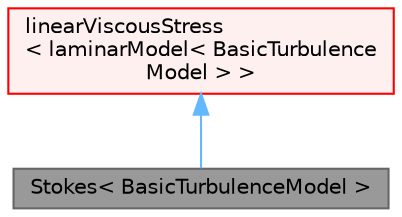 digraph "Stokes&lt; BasicTurbulenceModel &gt;"
{
 // LATEX_PDF_SIZE
  bgcolor="transparent";
  edge [fontname=Helvetica,fontsize=10,labelfontname=Helvetica,labelfontsize=10];
  node [fontname=Helvetica,fontsize=10,shape=box,height=0.2,width=0.4];
  Node1 [id="Node000001",label="Stokes\< BasicTurbulenceModel \>",height=0.2,width=0.4,color="gray40", fillcolor="grey60", style="filled", fontcolor="black",tooltip="Turbulence model for Stokes flow."];
  Node2 -> Node1 [id="edge1_Node000001_Node000002",dir="back",color="steelblue1",style="solid",tooltip=" "];
  Node2 [id="Node000002",label="linearViscousStress\l\< laminarModel\< BasicTurbulence\lModel \> \>",height=0.2,width=0.4,color="red", fillcolor="#FFF0F0", style="filled",URL="$classFoam_1_1linearViscousStress.html",tooltip=" "];
}
